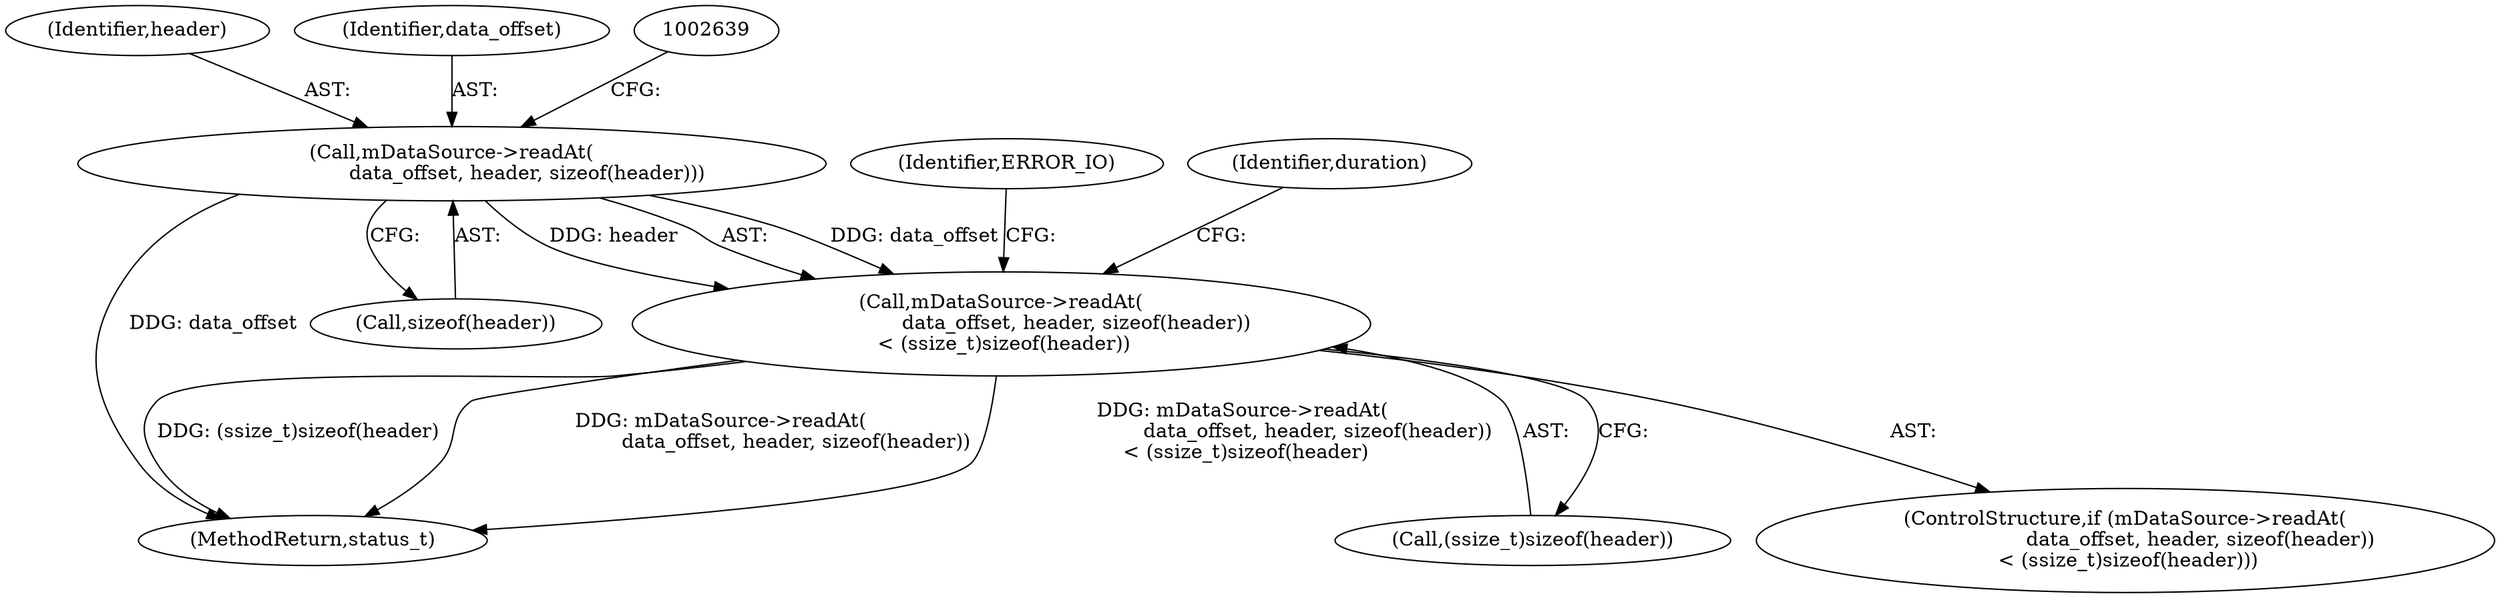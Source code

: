 digraph "0_Android_e7142a0703bc93f75e213e96ebc19000022afed9@API" {
"1002632" [label="(Call,mDataSource->readAt(\n                        data_offset, header, sizeof(header))\n < (ssize_t)sizeof(header))"];
"1002633" [label="(Call,mDataSource->readAt(\n                        data_offset, header, sizeof(header)))"];
"1002632" [label="(Call,mDataSource->readAt(\n                        data_offset, header, sizeof(header))\n < (ssize_t)sizeof(header))"];
"1002644" [label="(Identifier,ERROR_IO)"];
"1002635" [label="(Identifier,header)"];
"1002648" [label="(Identifier,duration)"];
"1002638" [label="(Call,(ssize_t)sizeof(header))"];
"1003275" [label="(MethodReturn,status_t)"];
"1002634" [label="(Identifier,data_offset)"];
"1002631" [label="(ControlStructure,if (mDataSource->readAt(\n                        data_offset, header, sizeof(header))\n < (ssize_t)sizeof(header)))"];
"1002636" [label="(Call,sizeof(header))"];
"1002633" [label="(Call,mDataSource->readAt(\n                        data_offset, header, sizeof(header)))"];
"1002632" -> "1002631"  [label="AST: "];
"1002632" -> "1002638"  [label="CFG: "];
"1002633" -> "1002632"  [label="AST: "];
"1002638" -> "1002632"  [label="AST: "];
"1002644" -> "1002632"  [label="CFG: "];
"1002648" -> "1002632"  [label="CFG: "];
"1002632" -> "1003275"  [label="DDG: (ssize_t)sizeof(header)"];
"1002632" -> "1003275"  [label="DDG: mDataSource->readAt(\n                        data_offset, header, sizeof(header))"];
"1002632" -> "1003275"  [label="DDG: mDataSource->readAt(\n                        data_offset, header, sizeof(header))\n < (ssize_t)sizeof(header)"];
"1002633" -> "1002632"  [label="DDG: data_offset"];
"1002633" -> "1002632"  [label="DDG: header"];
"1002633" -> "1002636"  [label="CFG: "];
"1002634" -> "1002633"  [label="AST: "];
"1002635" -> "1002633"  [label="AST: "];
"1002636" -> "1002633"  [label="AST: "];
"1002639" -> "1002633"  [label="CFG: "];
"1002633" -> "1003275"  [label="DDG: data_offset"];
}
